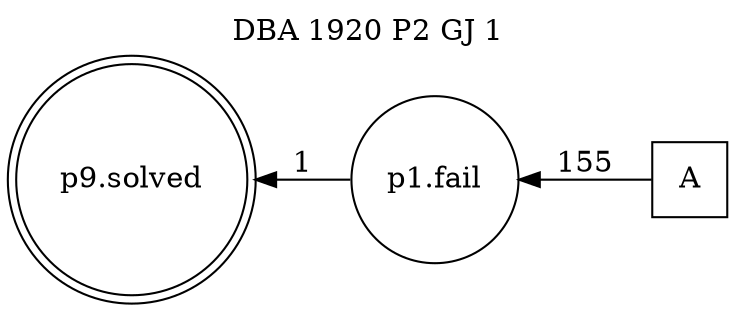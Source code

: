 digraph DBA_1920_P2_GJ_1 {
labelloc="tl"
label= " DBA 1920 P2 GJ 1 "
rankdir="RL";
graph [ size=" 10 , 10 !"]

"A" [shape="square" label="A"]
"p1.fail" [shape="circle" label="p1.fail"]
"p9.solved" [shape="doublecircle" label="p9.solved"]
"A" -> "p1.fail" [ label=155]
"p1.fail" -> "p9.solved" [ label=1]
}
